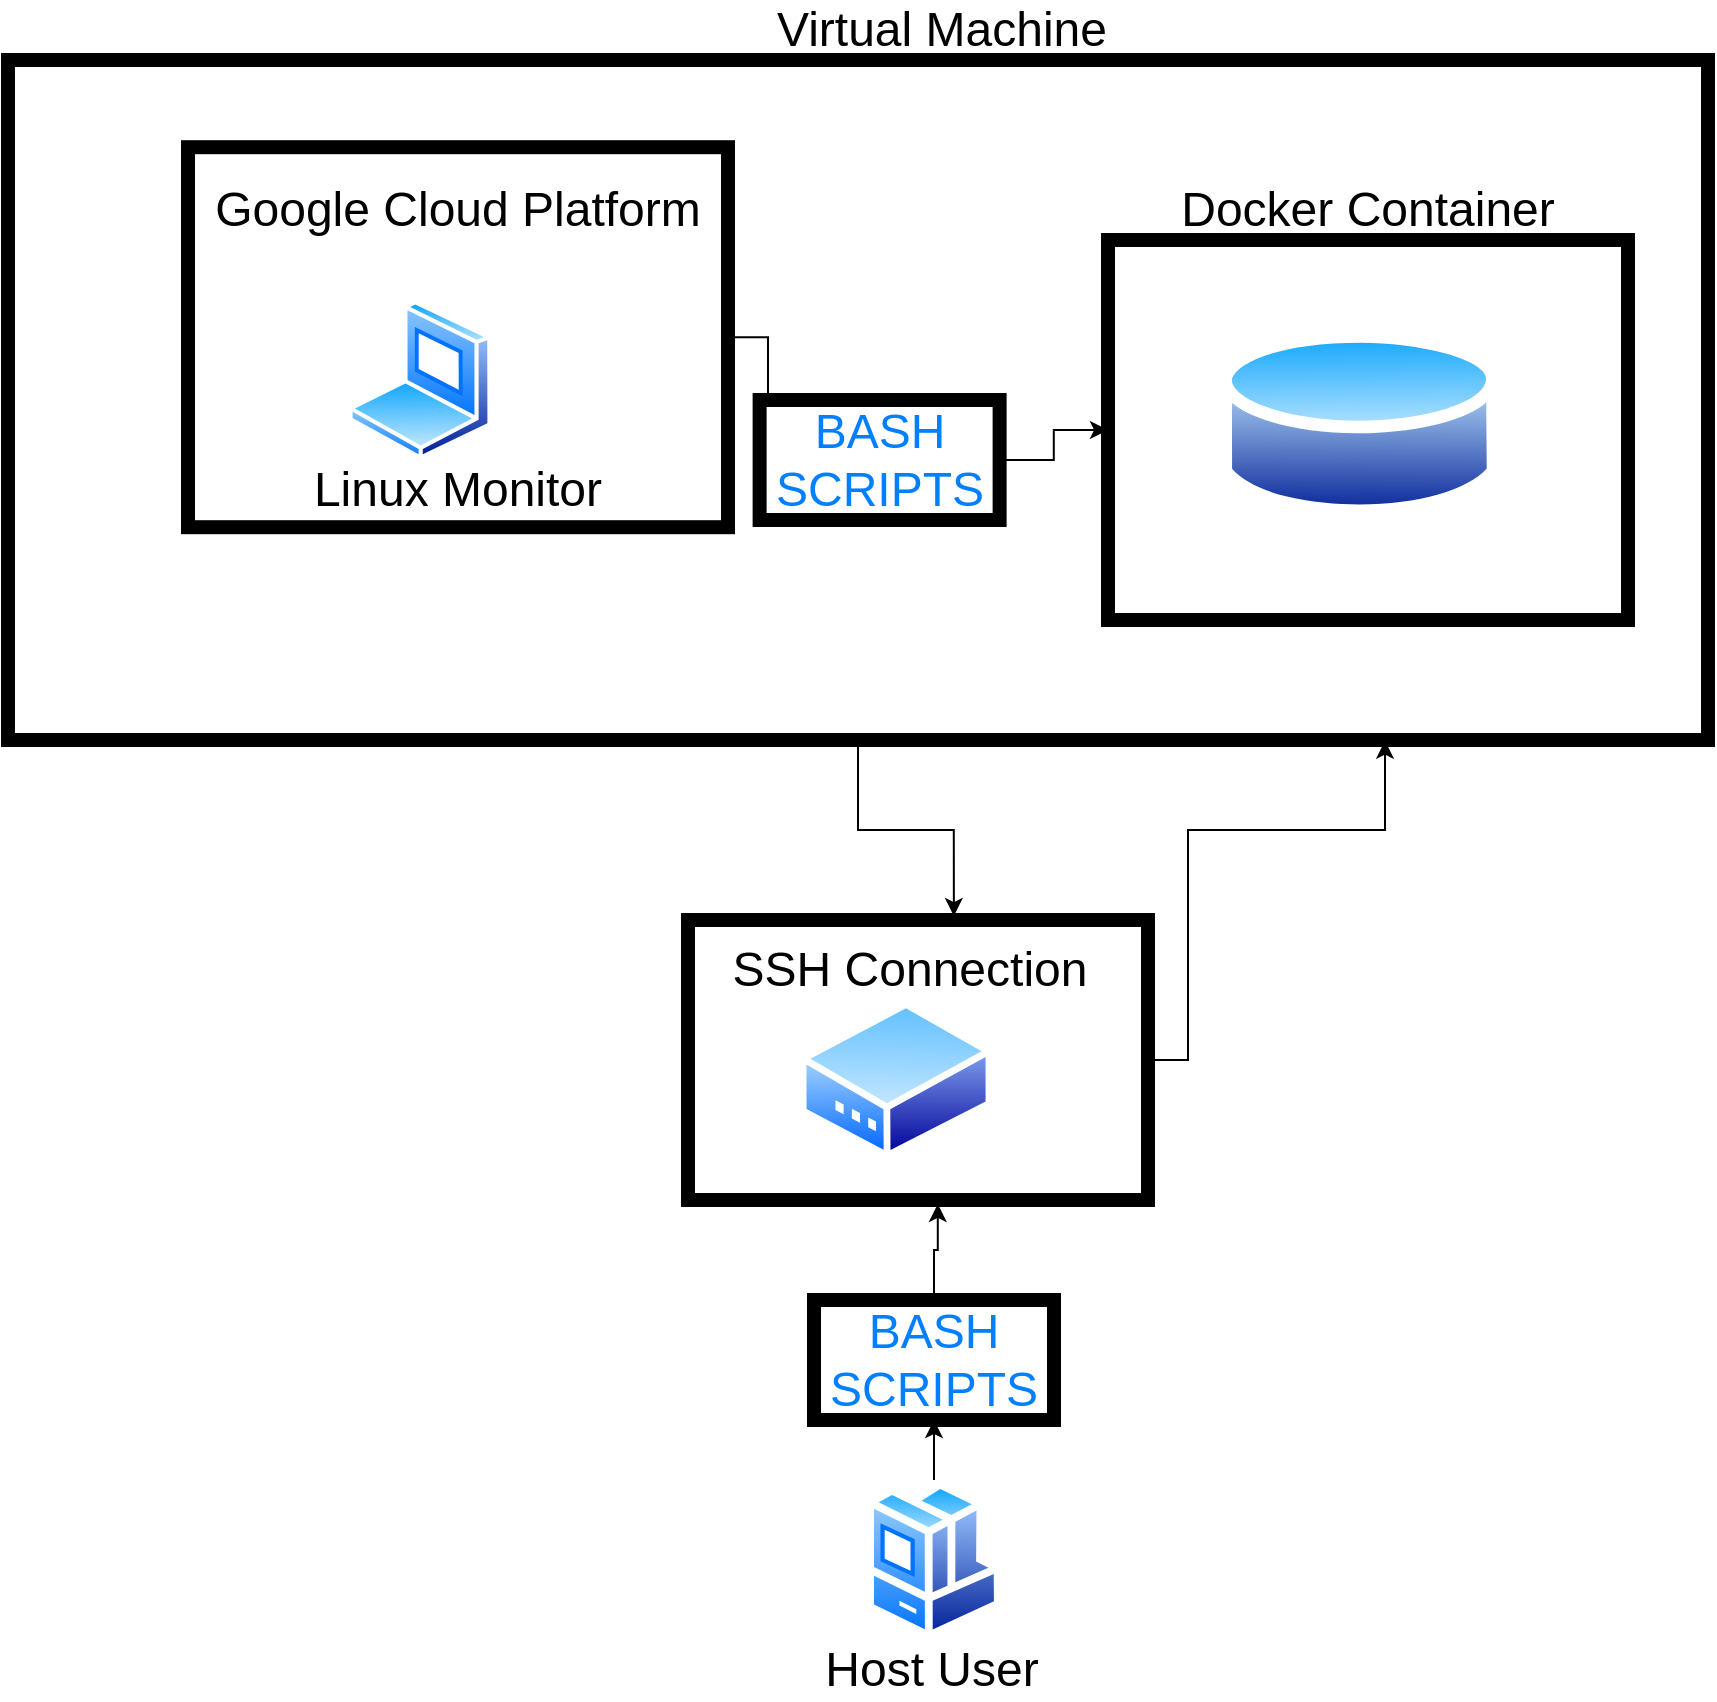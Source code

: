 <mxfile version="20.2.2" type="device"><diagram id="LPJMlXwdVcP-u-M1AhT0" name="Page-1"><mxGraphModel dx="2881" dy="2189" grid="1" gridSize="10" guides="1" tooltips="1" connect="1" arrows="1" fold="1" page="1" pageScale="1" pageWidth="850" pageHeight="1100" math="0" shadow="0"><root><mxCell id="0"/><mxCell id="1" parent="0"/><mxCell id="KdocNQ8Pumdi1J7nIEDW-5" value="" style="aspect=fixed;perimeter=ellipsePerimeter;html=1;align=center;shadow=0;dashed=0;spacingTop=3;image;image=img/lib/active_directory/laptop_client.svg;fontSize=24;" vertex="1" parent="1"><mxGeometry x="160" y="100" width="72" height="80" as="geometry"/></mxCell><mxCell id="KdocNQ8Pumdi1J7nIEDW-6" value="" style="aspect=fixed;perimeter=ellipsePerimeter;html=1;align=center;shadow=0;dashed=0;spacingTop=3;image;image=img/lib/active_directory/modem.svg;fontSize=24;" vertex="1" parent="1"><mxGeometry x="385.81" y="450" width="96.39" height="80" as="geometry"/></mxCell><mxCell id="KdocNQ8Pumdi1J7nIEDW-8" value="" style="aspect=fixed;perimeter=ellipsePerimeter;html=1;align=center;shadow=0;dashed=0;spacingTop=3;image;image=img/lib/active_directory/database.svg;fontSize=24;" vertex="1" parent="1"><mxGeometry x="595.67" y="110" width="140" height="103.6" as="geometry"/></mxCell><mxCell id="KdocNQ8Pumdi1J7nIEDW-36" style="edgeStyle=orthogonalEdgeStyle;rounded=0;orthogonalLoop=1;jettySize=auto;html=1;fontSize=24;fontColor=#FFFFF;" edge="1" parent="1" source="KdocNQ8Pumdi1J7nIEDW-9" target="KdocNQ8Pumdi1J7nIEDW-35"><mxGeometry relative="1" as="geometry"/></mxCell><mxCell id="KdocNQ8Pumdi1J7nIEDW-9" value="" style="aspect=fixed;perimeter=ellipsePerimeter;html=1;align=center;shadow=0;dashed=0;spacingTop=3;image;image=img/lib/active_directory/workstation_client.svg;fontSize=24;" vertex="1" parent="1"><mxGeometry x="419" y="690" width="68" height="80" as="geometry"/></mxCell><mxCell id="KdocNQ8Pumdi1J7nIEDW-12" value="" style="rounded=0;whiteSpace=wrap;html=1;fontSize=24;fillColor=none;strokeWidth=7;" vertex="1" parent="1"><mxGeometry x="540" y="70" width="260" height="190" as="geometry"/></mxCell><mxCell id="KdocNQ8Pumdi1J7nIEDW-14" value="Docker Container" style="text;html=1;strokeColor=none;fillColor=none;align=center;verticalAlign=middle;whiteSpace=wrap;rounded=0;fontSize=24;" vertex="1" parent="1"><mxGeometry x="535" y="40" width="270" height="30" as="geometry"/></mxCell><mxCell id="KdocNQ8Pumdi1J7nIEDW-16" value="Linux Monitor" style="text;html=1;strokeColor=none;fillColor=none;align=center;verticalAlign=middle;whiteSpace=wrap;rounded=0;fontSize=24;" vertex="1" parent="1"><mxGeometry x="100" y="180" width="230" height="30" as="geometry"/></mxCell><mxCell id="KdocNQ8Pumdi1J7nIEDW-17" value="Google Cloud Platform" style="text;html=1;strokeColor=none;fillColor=none;align=center;verticalAlign=middle;whiteSpace=wrap;rounded=0;fontSize=24;" vertex="1" parent="1"><mxGeometry x="68" y="40" width="294" height="30" as="geometry"/></mxCell><mxCell id="KdocNQ8Pumdi1J7nIEDW-27" style="edgeStyle=orthogonalEdgeStyle;rounded=0;orthogonalLoop=1;jettySize=auto;html=1;entryX=0;entryY=0.5;entryDx=0;entryDy=0;fontSize=24;fontColor=#FFFFF;" edge="1" parent="1" source="KdocNQ8Pumdi1J7nIEDW-18" target="KdocNQ8Pumdi1J7nIEDW-23"><mxGeometry relative="1" as="geometry"/></mxCell><mxCell id="KdocNQ8Pumdi1J7nIEDW-18" value="" style="rounded=0;whiteSpace=wrap;html=1;fontSize=24;strokeWidth=7;fillColor=none;" vertex="1" parent="1"><mxGeometry x="80" y="23.6" width="270" height="190" as="geometry"/></mxCell><mxCell id="KdocNQ8Pumdi1J7nIEDW-19" value="SSH Connection" style="text;html=1;strokeColor=none;fillColor=none;align=center;verticalAlign=middle;whiteSpace=wrap;rounded=0;fontSize=24;" vertex="1" parent="1"><mxGeometry x="350" y="420" width="182" height="30" as="geometry"/></mxCell><mxCell id="KdocNQ8Pumdi1J7nIEDW-28" style="edgeStyle=orthogonalEdgeStyle;rounded=0;orthogonalLoop=1;jettySize=auto;html=1;exitX=1;exitY=0.5;exitDx=0;exitDy=0;fontSize=24;fontColor=#FFFFF;" edge="1" parent="1" source="KdocNQ8Pumdi1J7nIEDW-23" target="KdocNQ8Pumdi1J7nIEDW-12"><mxGeometry relative="1" as="geometry"/></mxCell><mxCell id="KdocNQ8Pumdi1J7nIEDW-23" value="BASH SCRIPTS" style="rounded=0;whiteSpace=wrap;html=1;fontSize=24;fontColor=#007FFF;strokeWidth=7;" vertex="1" parent="1"><mxGeometry x="365.81" y="150" width="120" height="60" as="geometry"/></mxCell><mxCell id="KdocNQ8Pumdi1J7nIEDW-25" value="Host User" style="text;html=1;strokeColor=none;fillColor=none;align=center;verticalAlign=middle;whiteSpace=wrap;rounded=0;fontSize=24;fontColor=#FFFFF;" vertex="1" parent="1"><mxGeometry x="369" y="770" width="166" height="30" as="geometry"/></mxCell><mxCell id="KdocNQ8Pumdi1J7nIEDW-31" style="edgeStyle=orthogonalEdgeStyle;rounded=0;orthogonalLoop=1;jettySize=auto;html=1;exitX=1;exitY=0.5;exitDx=0;exitDy=0;fontSize=24;fontColor=#FFFFF;entryX=0.81;entryY=1.001;entryDx=0;entryDy=0;entryPerimeter=0;" edge="1" parent="1" source="KdocNQ8Pumdi1J7nIEDW-29" target="KdocNQ8Pumdi1J7nIEDW-33"><mxGeometry relative="1" as="geometry"><mxPoint x="680" y="340" as="targetPoint"/></mxGeometry></mxCell><mxCell id="KdocNQ8Pumdi1J7nIEDW-29" value="" style="rounded=0;whiteSpace=wrap;html=1;fontSize=24;strokeWidth=7;fillColor=none;" vertex="1" parent="1"><mxGeometry x="330" y="410" width="230" height="140" as="geometry"/></mxCell><mxCell id="KdocNQ8Pumdi1J7nIEDW-34" style="edgeStyle=orthogonalEdgeStyle;rounded=0;orthogonalLoop=1;jettySize=auto;html=1;exitX=0.5;exitY=1;exitDx=0;exitDy=0;entryX=0.578;entryY=-0.014;entryDx=0;entryDy=0;entryPerimeter=0;fontSize=24;fontColor=#FFFFF;" edge="1" parent="1" source="KdocNQ8Pumdi1J7nIEDW-33" target="KdocNQ8Pumdi1J7nIEDW-29"><mxGeometry relative="1" as="geometry"/></mxCell><mxCell id="KdocNQ8Pumdi1J7nIEDW-33" value="" style="rounded=0;whiteSpace=wrap;html=1;fontSize=24;strokeWidth=7;fillColor=none;" vertex="1" parent="1"><mxGeometry x="-10" y="-20" width="850" height="340" as="geometry"/></mxCell><mxCell id="KdocNQ8Pumdi1J7nIEDW-37" style="edgeStyle=orthogonalEdgeStyle;rounded=0;orthogonalLoop=1;jettySize=auto;html=1;exitX=0.5;exitY=0;exitDx=0;exitDy=0;entryX=0.543;entryY=1.014;entryDx=0;entryDy=0;entryPerimeter=0;fontSize=24;fontColor=#FFFFF;" edge="1" parent="1" source="KdocNQ8Pumdi1J7nIEDW-35" target="KdocNQ8Pumdi1J7nIEDW-29"><mxGeometry relative="1" as="geometry"/></mxCell><mxCell id="KdocNQ8Pumdi1J7nIEDW-35" value="BASH SCRIPTS" style="rounded=0;whiteSpace=wrap;html=1;fontSize=24;fontColor=#007FFF;strokeWidth=7;" vertex="1" parent="1"><mxGeometry x="393" y="600" width="120" height="60" as="geometry"/></mxCell><mxCell id="KdocNQ8Pumdi1J7nIEDW-38" value="Virtual Machine" style="text;html=1;strokeColor=none;fillColor=none;align=center;verticalAlign=middle;whiteSpace=wrap;rounded=0;fontSize=24;fontColor=#FFFFF;" vertex="1" parent="1"><mxGeometry x="354.01" y="-50" width="205.99" height="30" as="geometry"/></mxCell></root></mxGraphModel></diagram></mxfile>